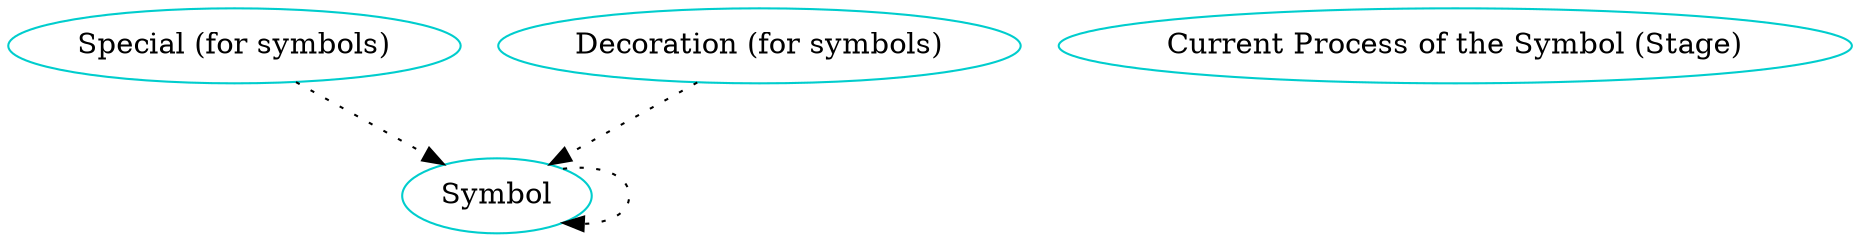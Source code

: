 digraph stagesymbol {

    Special -> Symbol [style="dotted"];
    Decoration -> Symbol [style="dotted"];
    Symbol -> Symbol [style="dotted"];
    
    /* definitions for each type component */
	Stage 	    [shape=oval, color=cyan3, label="Current Process of the Symbol (Stage)"];
    Decoration 	    [shape=oval, color=cyan3, label="Decoration (for symbols)"];
    Symbol 	    [shape=oval, color=cyan3, label="Symbol"];
    Special [shape=oval, color=cyan3, label="Special (for symbols)"];
}

/* dot -Tpng sample.dot -o sample.png */
